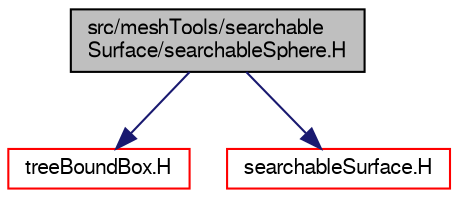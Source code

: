 digraph "src/meshTools/searchableSurface/searchableSphere.H"
{
  bgcolor="transparent";
  edge [fontname="FreeSans",fontsize="10",labelfontname="FreeSans",labelfontsize="10"];
  node [fontname="FreeSans",fontsize="10",shape=record];
  Node0 [label="src/meshTools/searchable\lSurface/searchableSphere.H",height=0.2,width=0.4,color="black", fillcolor="grey75", style="filled", fontcolor="black"];
  Node0 -> Node1 [color="midnightblue",fontsize="10",style="solid",fontname="FreeSans"];
  Node1 [label="treeBoundBox.H",height=0.2,width=0.4,color="red",URL="$a12128.html"];
  Node0 -> Node150 [color="midnightblue",fontsize="10",style="solid",fontname="FreeSans"];
  Node150 [label="searchableSurface.H",height=0.2,width=0.4,color="red",URL="$a07820.html"];
}
